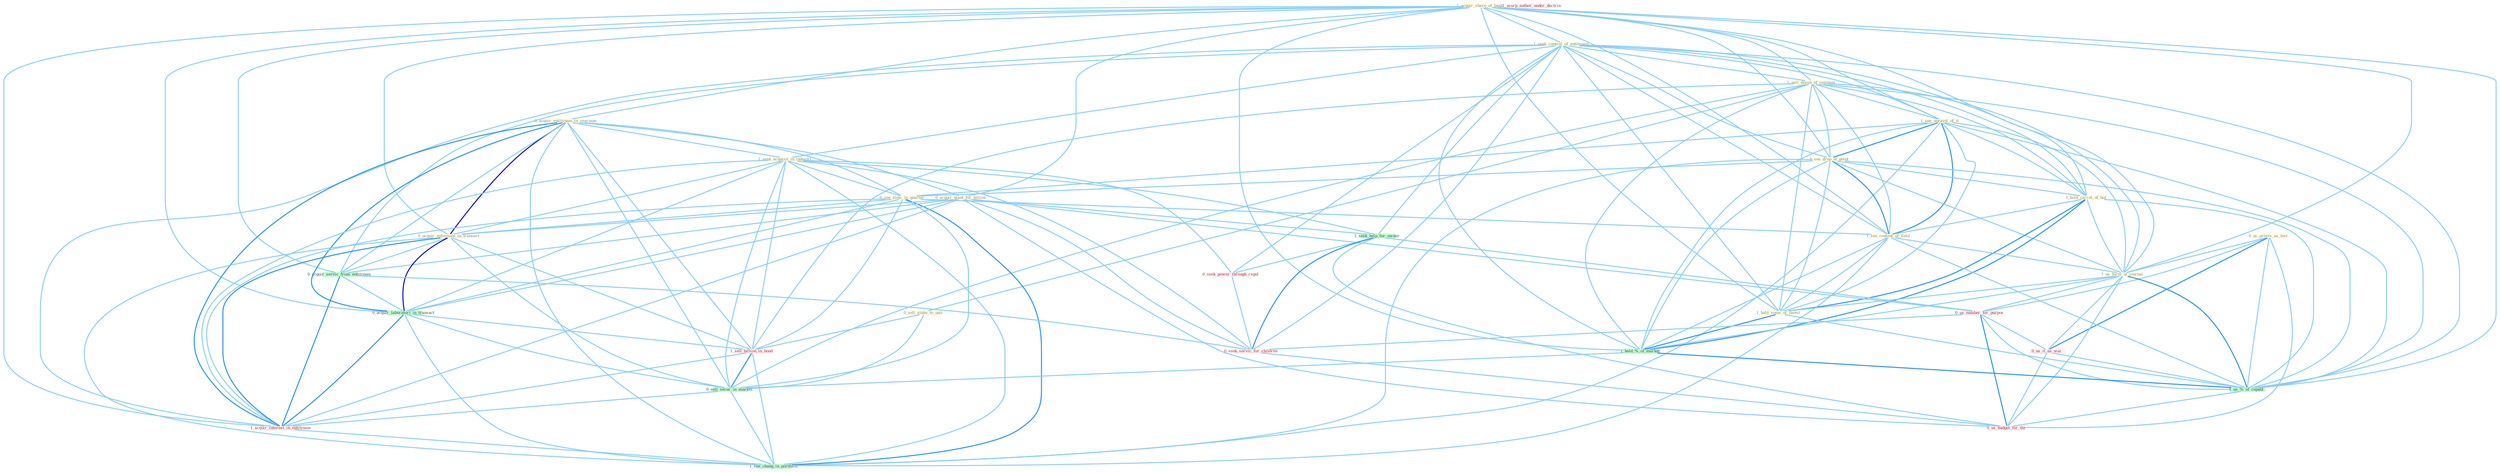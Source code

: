 Graph G{ 
    node
    [shape=polygon,style=filled,width=.5,height=.06,color="#BDFCC9",fixedsize=true,fontsize=4,
    fontcolor="#2f4f4f"];
    {node
    [color="#ffffe0", fontcolor="#8b7d6b"] "1_acquir_share_of_bank " "1_seek_control_of_entitynam " "0_acquir_entitynam_in_yearnum " "1_sell_dozen_of_compani " "0_sell_stake_to_unit " "1_see_unravel_of_it " "1_see_drop_of_point " "0_us_provis_as_test " "1_hold_carrot_of_bid " "1_seek_acquisit_in_industri " "0_see_slow_in_quarter " "1_see_content_of_field " "0_acquir_giant_for_billion " "1_us_form_of_journal " "0_acquir_entitynam_in_transact " "1_hold_some_of_invest "}
{node [color="#fff0f5", fontcolor="#b22222"] "0_seek_power_through_regul " "0_us_number_for_purpos " "1_sell_billion_in_bond " "0_us_it_as_wai " "1_usurp_author_under_doctrin " "1_acquir_interest_in_entitynam " "0_seek_servic_for_children " "0_us_budget_for_thi "}
edge [color="#B0E2FF"];

	"1_acquir_share_of_bank " -- "1_seek_control_of_entitynam " [w="1", color="#87cefa" ];
	"1_acquir_share_of_bank " -- "0_acquir_entitynam_in_yearnum " [w="1", color="#87cefa" ];
	"1_acquir_share_of_bank " -- "1_sell_dozen_of_compani " [w="1", color="#87cefa" ];
	"1_acquir_share_of_bank " -- "1_see_unravel_of_it " [w="1", color="#87cefa" ];
	"1_acquir_share_of_bank " -- "1_see_drop_of_point " [w="1", color="#87cefa" ];
	"1_acquir_share_of_bank " -- "1_hold_carrot_of_bid " [w="1", color="#87cefa" ];
	"1_acquir_share_of_bank " -- "1_see_content_of_field " [w="1", color="#87cefa" ];
	"1_acquir_share_of_bank " -- "0_acquir_giant_for_billion " [w="1", color="#87cefa" ];
	"1_acquir_share_of_bank " -- "1_us_form_of_journal " [w="1", color="#87cefa" ];
	"1_acquir_share_of_bank " -- "0_acquir_entitynam_in_transact " [w="1", color="#87cefa" ];
	"1_acquir_share_of_bank " -- "1_hold_some_of_invest " [w="1", color="#87cefa" ];
	"1_acquir_share_of_bank " -- "0_acquir_servic_from_entitynam " [w="1", color="#87cefa" ];
	"1_acquir_share_of_bank " -- "1_hold_%_of_market " [w="1", color="#87cefa" ];
	"1_acquir_share_of_bank " -- "0_acquir_laboratori_in_transact " [w="1", color="#87cefa" ];
	"1_acquir_share_of_bank " -- "1_us_%_of_capabl " [w="1", color="#87cefa" ];
	"1_acquir_share_of_bank " -- "1_acquir_interest_in_entitynam " [w="1", color="#87cefa" ];
	"1_seek_control_of_entitynam " -- "1_sell_dozen_of_compani " [w="1", color="#87cefa" ];
	"1_seek_control_of_entitynam " -- "1_see_unravel_of_it " [w="1", color="#87cefa" ];
	"1_seek_control_of_entitynam " -- "1_see_drop_of_point " [w="1", color="#87cefa" ];
	"1_seek_control_of_entitynam " -- "1_hold_carrot_of_bid " [w="1", color="#87cefa" ];
	"1_seek_control_of_entitynam " -- "1_seek_acquisit_in_industri " [w="1", color="#87cefa" ];
	"1_seek_control_of_entitynam " -- "1_see_content_of_field " [w="1", color="#87cefa" ];
	"1_seek_control_of_entitynam " -- "1_us_form_of_journal " [w="1", color="#87cefa" ];
	"1_seek_control_of_entitynam " -- "1_hold_some_of_invest " [w="1", color="#87cefa" ];
	"1_seek_control_of_entitynam " -- "1_seek_help_for_owner " [w="1", color="#87cefa" ];
	"1_seek_control_of_entitynam " -- "0_acquir_servic_from_entitynam " [w="1", color="#87cefa" ];
	"1_seek_control_of_entitynam " -- "1_hold_%_of_market " [w="1", color="#87cefa" ];
	"1_seek_control_of_entitynam " -- "0_seek_power_through_regul " [w="1", color="#87cefa" ];
	"1_seek_control_of_entitynam " -- "1_us_%_of_capabl " [w="1", color="#87cefa" ];
	"1_seek_control_of_entitynam " -- "1_acquir_interest_in_entitynam " [w="1", color="#87cefa" ];
	"1_seek_control_of_entitynam " -- "0_seek_servic_for_children " [w="1", color="#87cefa" ];
	"0_acquir_entitynam_in_yearnum " -- "1_seek_acquisit_in_industri " [w="1", color="#87cefa" ];
	"0_acquir_entitynam_in_yearnum " -- "0_see_slow_in_quarter " [w="1", color="#87cefa" ];
	"0_acquir_entitynam_in_yearnum " -- "0_acquir_giant_for_billion " [w="1", color="#87cefa" ];
	"0_acquir_entitynam_in_yearnum " -- "0_acquir_entitynam_in_transact " [w="3", color="#0000cd" , len=0.6];
	"0_acquir_entitynam_in_yearnum " -- "0_acquir_servic_from_entitynam " [w="1", color="#87cefa" ];
	"0_acquir_entitynam_in_yearnum " -- "0_acquir_laboratori_in_transact " [w="2", color="#1e90ff" , len=0.8];
	"0_acquir_entitynam_in_yearnum " -- "1_sell_billion_in_bond " [w="1", color="#87cefa" ];
	"0_acquir_entitynam_in_yearnum " -- "0_sell_secur_in_market " [w="1", color="#87cefa" ];
	"0_acquir_entitynam_in_yearnum " -- "1_acquir_interest_in_entitynam " [w="2", color="#1e90ff" , len=0.8];
	"0_acquir_entitynam_in_yearnum " -- "1_see_chang_in_portfolio " [w="1", color="#87cefa" ];
	"1_sell_dozen_of_compani " -- "0_sell_stake_to_unit " [w="1", color="#87cefa" ];
	"1_sell_dozen_of_compani " -- "1_see_unravel_of_it " [w="1", color="#87cefa" ];
	"1_sell_dozen_of_compani " -- "1_see_drop_of_point " [w="1", color="#87cefa" ];
	"1_sell_dozen_of_compani " -- "1_hold_carrot_of_bid " [w="1", color="#87cefa" ];
	"1_sell_dozen_of_compani " -- "1_see_content_of_field " [w="1", color="#87cefa" ];
	"1_sell_dozen_of_compani " -- "1_us_form_of_journal " [w="1", color="#87cefa" ];
	"1_sell_dozen_of_compani " -- "1_hold_some_of_invest " [w="1", color="#87cefa" ];
	"1_sell_dozen_of_compani " -- "1_hold_%_of_market " [w="1", color="#87cefa" ];
	"1_sell_dozen_of_compani " -- "1_sell_billion_in_bond " [w="1", color="#87cefa" ];
	"1_sell_dozen_of_compani " -- "1_us_%_of_capabl " [w="1", color="#87cefa" ];
	"1_sell_dozen_of_compani " -- "0_sell_secur_in_market " [w="1", color="#87cefa" ];
	"0_sell_stake_to_unit " -- "1_sell_billion_in_bond " [w="1", color="#87cefa" ];
	"0_sell_stake_to_unit " -- "0_sell_secur_in_market " [w="1", color="#87cefa" ];
	"1_see_unravel_of_it " -- "1_see_drop_of_point " [w="2", color="#1e90ff" , len=0.8];
	"1_see_unravel_of_it " -- "1_hold_carrot_of_bid " [w="1", color="#87cefa" ];
	"1_see_unravel_of_it " -- "0_see_slow_in_quarter " [w="1", color="#87cefa" ];
	"1_see_unravel_of_it " -- "1_see_content_of_field " [w="2", color="#1e90ff" , len=0.8];
	"1_see_unravel_of_it " -- "1_us_form_of_journal " [w="1", color="#87cefa" ];
	"1_see_unravel_of_it " -- "1_hold_some_of_invest " [w="1", color="#87cefa" ];
	"1_see_unravel_of_it " -- "1_hold_%_of_market " [w="1", color="#87cefa" ];
	"1_see_unravel_of_it " -- "1_us_%_of_capabl " [w="1", color="#87cefa" ];
	"1_see_unravel_of_it " -- "1_see_chang_in_portfolio " [w="1", color="#87cefa" ];
	"1_see_drop_of_point " -- "1_hold_carrot_of_bid " [w="1", color="#87cefa" ];
	"1_see_drop_of_point " -- "0_see_slow_in_quarter " [w="1", color="#87cefa" ];
	"1_see_drop_of_point " -- "1_see_content_of_field " [w="2", color="#1e90ff" , len=0.8];
	"1_see_drop_of_point " -- "1_us_form_of_journal " [w="1", color="#87cefa" ];
	"1_see_drop_of_point " -- "1_hold_some_of_invest " [w="1", color="#87cefa" ];
	"1_see_drop_of_point " -- "1_hold_%_of_market " [w="1", color="#87cefa" ];
	"1_see_drop_of_point " -- "1_us_%_of_capabl " [w="1", color="#87cefa" ];
	"1_see_drop_of_point " -- "1_see_chang_in_portfolio " [w="1", color="#87cefa" ];
	"0_us_provis_as_test " -- "1_us_form_of_journal " [w="1", color="#87cefa" ];
	"0_us_provis_as_test " -- "0_us_number_for_purpos " [w="1", color="#87cefa" ];
	"0_us_provis_as_test " -- "0_us_it_as_wai " [w="2", color="#1e90ff" , len=0.8];
	"0_us_provis_as_test " -- "1_us_%_of_capabl " [w="1", color="#87cefa" ];
	"0_us_provis_as_test " -- "0_us_budget_for_thi " [w="1", color="#87cefa" ];
	"1_hold_carrot_of_bid " -- "1_see_content_of_field " [w="1", color="#87cefa" ];
	"1_hold_carrot_of_bid " -- "1_us_form_of_journal " [w="1", color="#87cefa" ];
	"1_hold_carrot_of_bid " -- "1_hold_some_of_invest " [w="2", color="#1e90ff" , len=0.8];
	"1_hold_carrot_of_bid " -- "1_hold_%_of_market " [w="2", color="#1e90ff" , len=0.8];
	"1_hold_carrot_of_bid " -- "1_us_%_of_capabl " [w="1", color="#87cefa" ];
	"1_seek_acquisit_in_industri " -- "0_see_slow_in_quarter " [w="1", color="#87cefa" ];
	"1_seek_acquisit_in_industri " -- "0_acquir_entitynam_in_transact " [w="1", color="#87cefa" ];
	"1_seek_acquisit_in_industri " -- "1_seek_help_for_owner " [w="1", color="#87cefa" ];
	"1_seek_acquisit_in_industri " -- "0_seek_power_through_regul " [w="1", color="#87cefa" ];
	"1_seek_acquisit_in_industri " -- "0_acquir_laboratori_in_transact " [w="1", color="#87cefa" ];
	"1_seek_acquisit_in_industri " -- "1_sell_billion_in_bond " [w="1", color="#87cefa" ];
	"1_seek_acquisit_in_industri " -- "0_sell_secur_in_market " [w="1", color="#87cefa" ];
	"1_seek_acquisit_in_industri " -- "1_acquir_interest_in_entitynam " [w="1", color="#87cefa" ];
	"1_seek_acquisit_in_industri " -- "0_seek_servic_for_children " [w="1", color="#87cefa" ];
	"1_seek_acquisit_in_industri " -- "1_see_chang_in_portfolio " [w="1", color="#87cefa" ];
	"0_see_slow_in_quarter " -- "1_see_content_of_field " [w="1", color="#87cefa" ];
	"0_see_slow_in_quarter " -- "0_acquir_entitynam_in_transact " [w="1", color="#87cefa" ];
	"0_see_slow_in_quarter " -- "0_acquir_laboratori_in_transact " [w="1", color="#87cefa" ];
	"0_see_slow_in_quarter " -- "1_sell_billion_in_bond " [w="1", color="#87cefa" ];
	"0_see_slow_in_quarter " -- "0_sell_secur_in_market " [w="1", color="#87cefa" ];
	"0_see_slow_in_quarter " -- "1_acquir_interest_in_entitynam " [w="1", color="#87cefa" ];
	"0_see_slow_in_quarter " -- "1_see_chang_in_portfolio " [w="2", color="#1e90ff" , len=0.8];
	"1_see_content_of_field " -- "1_us_form_of_journal " [w="1", color="#87cefa" ];
	"1_see_content_of_field " -- "1_hold_some_of_invest " [w="1", color="#87cefa" ];
	"1_see_content_of_field " -- "1_hold_%_of_market " [w="1", color="#87cefa" ];
	"1_see_content_of_field " -- "1_us_%_of_capabl " [w="1", color="#87cefa" ];
	"1_see_content_of_field " -- "1_see_chang_in_portfolio " [w="1", color="#87cefa" ];
	"0_acquir_giant_for_billion " -- "0_acquir_entitynam_in_transact " [w="1", color="#87cefa" ];
	"0_acquir_giant_for_billion " -- "1_seek_help_for_owner " [w="1", color="#87cefa" ];
	"0_acquir_giant_for_billion " -- "0_acquir_servic_from_entitynam " [w="1", color="#87cefa" ];
	"0_acquir_giant_for_billion " -- "0_us_number_for_purpos " [w="1", color="#87cefa" ];
	"0_acquir_giant_for_billion " -- "0_acquir_laboratori_in_transact " [w="1", color="#87cefa" ];
	"0_acquir_giant_for_billion " -- "1_acquir_interest_in_entitynam " [w="1", color="#87cefa" ];
	"0_acquir_giant_for_billion " -- "0_seek_servic_for_children " [w="1", color="#87cefa" ];
	"0_acquir_giant_for_billion " -- "0_us_budget_for_thi " [w="1", color="#87cefa" ];
	"1_us_form_of_journal " -- "1_hold_some_of_invest " [w="1", color="#87cefa" ];
	"1_us_form_of_journal " -- "1_hold_%_of_market " [w="1", color="#87cefa" ];
	"1_us_form_of_journal " -- "0_us_number_for_purpos " [w="1", color="#87cefa" ];
	"1_us_form_of_journal " -- "0_us_it_as_wai " [w="1", color="#87cefa" ];
	"1_us_form_of_journal " -- "1_us_%_of_capabl " [w="2", color="#1e90ff" , len=0.8];
	"1_us_form_of_journal " -- "0_us_budget_for_thi " [w="1", color="#87cefa" ];
	"0_acquir_entitynam_in_transact " -- "0_acquir_servic_from_entitynam " [w="1", color="#87cefa" ];
	"0_acquir_entitynam_in_transact " -- "0_acquir_laboratori_in_transact " [w="3", color="#0000cd" , len=0.6];
	"0_acquir_entitynam_in_transact " -- "1_sell_billion_in_bond " [w="1", color="#87cefa" ];
	"0_acquir_entitynam_in_transact " -- "0_sell_secur_in_market " [w="1", color="#87cefa" ];
	"0_acquir_entitynam_in_transact " -- "1_acquir_interest_in_entitynam " [w="2", color="#1e90ff" , len=0.8];
	"0_acquir_entitynam_in_transact " -- "1_see_chang_in_portfolio " [w="1", color="#87cefa" ];
	"1_hold_some_of_invest " -- "1_hold_%_of_market " [w="2", color="#1e90ff" , len=0.8];
	"1_hold_some_of_invest " -- "1_us_%_of_capabl " [w="1", color="#87cefa" ];
	"1_seek_help_for_owner " -- "0_seek_power_through_regul " [w="1", color="#87cefa" ];
	"1_seek_help_for_owner " -- "0_us_number_for_purpos " [w="1", color="#87cefa" ];
	"1_seek_help_for_owner " -- "0_seek_servic_for_children " [w="2", color="#1e90ff" , len=0.8];
	"1_seek_help_for_owner " -- "0_us_budget_for_thi " [w="1", color="#87cefa" ];
	"0_acquir_servic_from_entitynam " -- "0_acquir_laboratori_in_transact " [w="1", color="#87cefa" ];
	"0_acquir_servic_from_entitynam " -- "1_acquir_interest_in_entitynam " [w="2", color="#1e90ff" , len=0.8];
	"0_acquir_servic_from_entitynam " -- "0_seek_servic_for_children " [w="1", color="#87cefa" ];
	"1_hold_%_of_market " -- "1_us_%_of_capabl " [w="2", color="#1e90ff" , len=0.8];
	"1_hold_%_of_market " -- "0_sell_secur_in_market " [w="1", color="#87cefa" ];
	"0_seek_power_through_regul " -- "0_seek_servic_for_children " [w="1", color="#87cefa" ];
	"0_us_number_for_purpos " -- "0_us_it_as_wai " [w="1", color="#87cefa" ];
	"0_us_number_for_purpos " -- "1_us_%_of_capabl " [w="1", color="#87cefa" ];
	"0_us_number_for_purpos " -- "0_seek_servic_for_children " [w="1", color="#87cefa" ];
	"0_us_number_for_purpos " -- "0_us_budget_for_thi " [w="2", color="#1e90ff" , len=0.8];
	"0_acquir_laboratori_in_transact " -- "1_sell_billion_in_bond " [w="1", color="#87cefa" ];
	"0_acquir_laboratori_in_transact " -- "0_sell_secur_in_market " [w="1", color="#87cefa" ];
	"0_acquir_laboratori_in_transact " -- "1_acquir_interest_in_entitynam " [w="2", color="#1e90ff" , len=0.8];
	"0_acquir_laboratori_in_transact " -- "1_see_chang_in_portfolio " [w="1", color="#87cefa" ];
	"1_sell_billion_in_bond " -- "0_sell_secur_in_market " [w="2", color="#1e90ff" , len=0.8];
	"1_sell_billion_in_bond " -- "1_acquir_interest_in_entitynam " [w="1", color="#87cefa" ];
	"1_sell_billion_in_bond " -- "1_see_chang_in_portfolio " [w="1", color="#87cefa" ];
	"0_us_it_as_wai " -- "1_us_%_of_capabl " [w="1", color="#87cefa" ];
	"0_us_it_as_wai " -- "0_us_budget_for_thi " [w="1", color="#87cefa" ];
	"1_us_%_of_capabl " -- "0_us_budget_for_thi " [w="1", color="#87cefa" ];
	"0_sell_secur_in_market " -- "1_acquir_interest_in_entitynam " [w="1", color="#87cefa" ];
	"0_sell_secur_in_market " -- "1_see_chang_in_portfolio " [w="1", color="#87cefa" ];
	"1_acquir_interest_in_entitynam " -- "1_see_chang_in_portfolio " [w="1", color="#87cefa" ];
	"0_seek_servic_for_children " -- "0_us_budget_for_thi " [w="1", color="#87cefa" ];
}